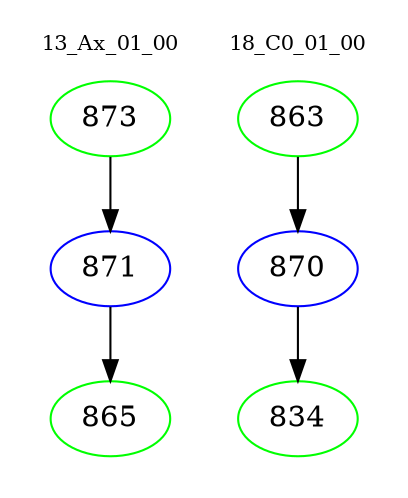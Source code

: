 digraph{
subgraph cluster_0 {
color = white
label = "13_Ax_01_00";
fontsize=10;
T0_873 [label="873", color="green"]
T0_873 -> T0_871 [color="black"]
T0_871 [label="871", color="blue"]
T0_871 -> T0_865 [color="black"]
T0_865 [label="865", color="green"]
}
subgraph cluster_1 {
color = white
label = "18_C0_01_00";
fontsize=10;
T1_863 [label="863", color="green"]
T1_863 -> T1_870 [color="black"]
T1_870 [label="870", color="blue"]
T1_870 -> T1_834 [color="black"]
T1_834 [label="834", color="green"]
}
}
